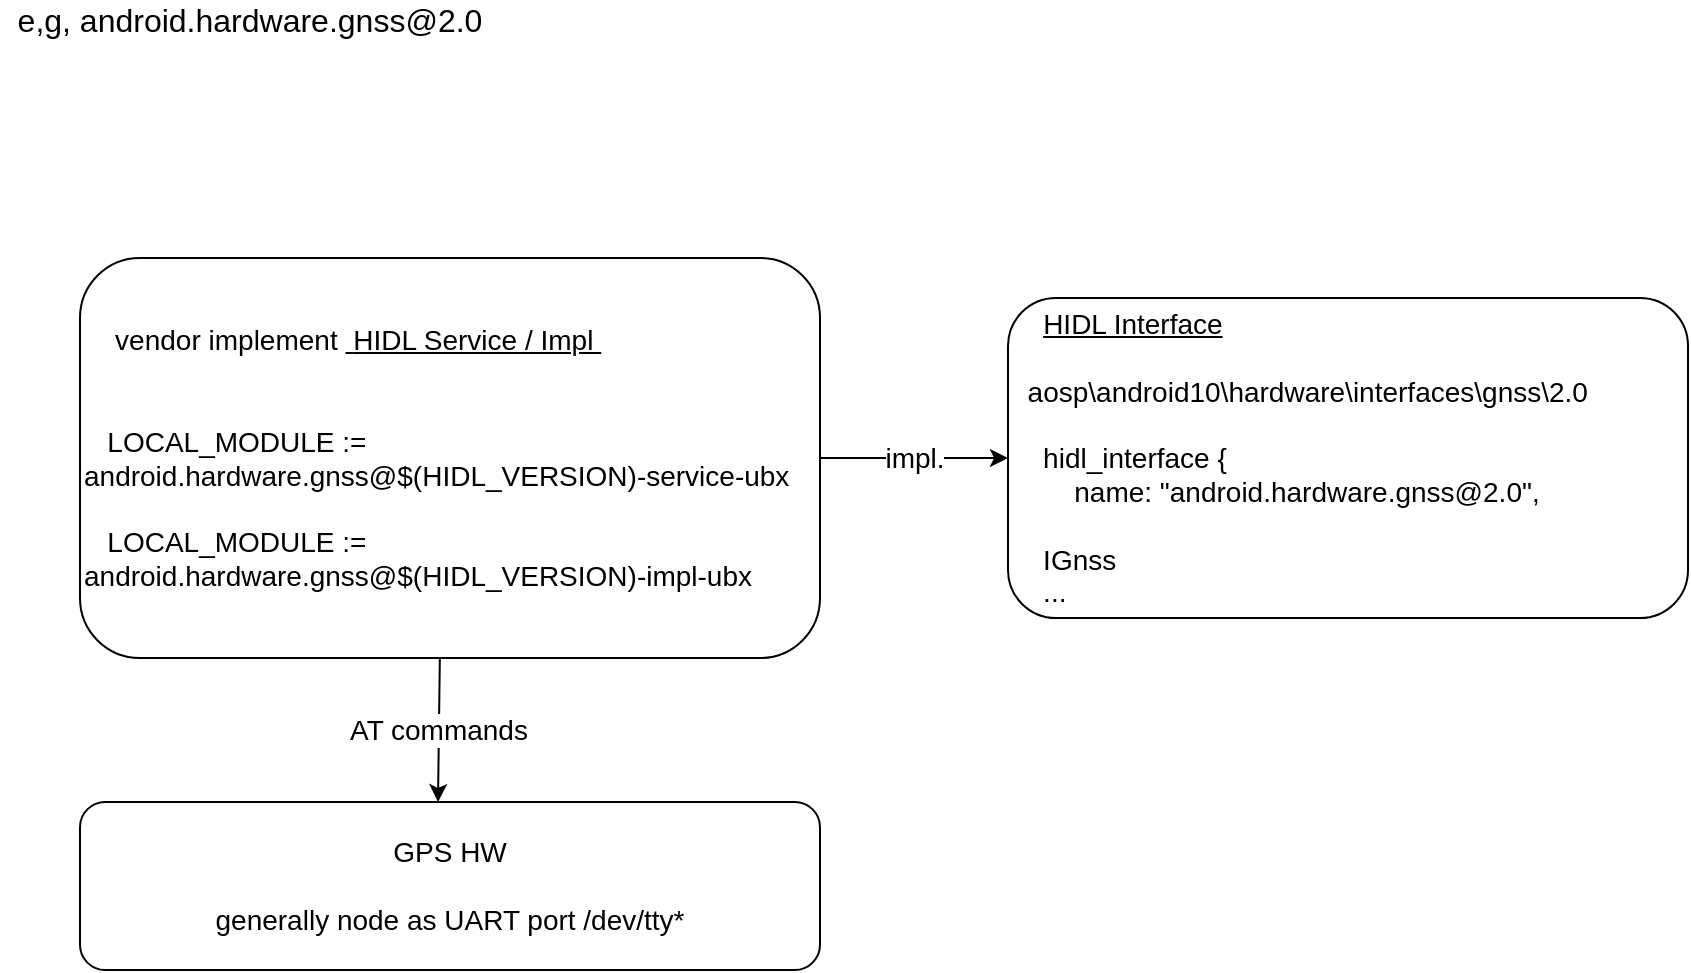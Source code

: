 <mxfile version="14.5.1" type="device"><diagram id="NGklCbycZ00EAhKToOWW" name="Page-1"><mxGraphModel dx="2034" dy="935" grid="1" gridSize="14" guides="1" tooltips="1" connect="1" arrows="1" fold="1" page="1" pageScale="1" pageWidth="827" pageHeight="1169" math="0" shadow="0"><root><mxCell id="0"/><mxCell id="1" parent="0"/><mxCell id="gfiXHZOlSCzHHdGVoC7_-1" value="&lt;div style=&quot;text-align: left ; font-size: 16px&quot;&gt;&lt;font style=&quot;font-size: 16px&quot;&gt;e,g,&amp;nbsp;android.hardware.gnss@2.0&lt;/font&gt;&lt;/div&gt;&lt;div style=&quot;text-align: left ; font-size: 16px&quot;&gt;&lt;font style=&quot;font-size: 16px&quot;&gt;&lt;br&gt;&lt;/font&gt;&lt;/div&gt;&lt;div style=&quot;text-align: left ; font-size: 16px&quot;&gt;&lt;font style=&quot;font-size: 16px&quot;&gt;&lt;br&gt;&lt;/font&gt;&lt;/div&gt;&lt;div style=&quot;text-align: left ; font-size: 16px&quot;&gt;&lt;font style=&quot;font-size: 16px&quot;&gt;&amp;nbsp;&lt;/font&gt;&lt;/div&gt;" style="text;html=1;strokeColor=none;fillColor=none;align=center;verticalAlign=middle;whiteSpace=wrap;rounded=0;fontSize=14;" parent="1" vertex="1"><mxGeometry x="-70" y="140" width="250" height="60" as="geometry"/></mxCell><mxCell id="gfiXHZOlSCzHHdGVoC7_-2" value="&amp;nbsp; &amp;nbsp; vendor implement&amp;nbsp;&lt;u&gt;&amp;nbsp;&lt;/u&gt;&lt;u style=&quot;font-size: 14px&quot;&gt;HIDL Service / Impl&amp;nbsp;&lt;/u&gt;&lt;br style=&quot;font-size: 14px&quot;&gt;&lt;br style=&quot;font-size: 14px&quot;&gt;&lt;br style=&quot;font-size: 14px&quot;&gt;&lt;div style=&quot;font-size: 14px&quot;&gt;&amp;nbsp; &amp;nbsp;&lt;span&gt;LOCAL_MODULE := android.hardware.gnss@$(HIDL_VERSION)-service-ubx&lt;/span&gt;&lt;/div&gt;&lt;div&gt;&amp;nbsp; &amp;nbsp;&lt;/div&gt;&lt;div&gt;&amp;nbsp; &amp;nbsp;LOCAL_MODULE := android.hardware.gnss@$(HIDL_VERSION)-impl-ubx&lt;/div&gt;" style="text;html=1;fillColor=none;align=left;verticalAlign=middle;whiteSpace=wrap;rounded=1;strokeColor=#000000;fontSize=14;fontFamily=Helvetica;" parent="1" vertex="1"><mxGeometry x="-30" y="260" width="370" height="200" as="geometry"/></mxCell><mxCell id="gfiXHZOlSCzHHdGVoC7_-5" value="&amp;nbsp; &amp;nbsp; &lt;u style=&quot;font-size: 14px&quot;&gt;HIDL Interface&lt;/u&gt;&lt;br style=&quot;font-size: 14px&quot;&gt;&lt;br style=&quot;font-size: 14px&quot;&gt;&amp;nbsp; aosp\android10\hardware\interfaces\gnss\2.0&lt;br style=&quot;font-size: 14px&quot;&gt;&lt;br style=&quot;font-size: 14px&quot;&gt;&amp;nbsp; &amp;nbsp; hidl_interface {&lt;br style=&quot;font-size: 14px&quot;&gt;&amp;nbsp; &amp;nbsp; &amp;nbsp; &amp;nbsp; name: &quot;android.hardware.gnss@2.0&quot;,&lt;br style=&quot;font-size: 14px&quot;&gt;&lt;br style=&quot;font-size: 14px&quot;&gt;&amp;nbsp; &amp;nbsp;&amp;nbsp;IGnss&lt;br style=&quot;font-size: 14px&quot;&gt;&amp;nbsp; &amp;nbsp; ..." style="text;html=1;fillColor=none;align=left;verticalAlign=middle;whiteSpace=wrap;rounded=1;strokeColor=#000000;fontSize=14;fontFamily=Helvetica;" parent="1" vertex="1"><mxGeometry x="434" y="280" width="340" height="160" as="geometry"/></mxCell><mxCell id="gfiXHZOlSCzHHdGVoC7_-7" value="impl." style="endArrow=classic;html=1;exitX=1;exitY=0.5;exitDx=0;exitDy=0;fontSize=14;" parent="1" edge="1"><mxGeometry width="50" height="50" relative="1" as="geometry"><mxPoint x="340" y="360" as="sourcePoint"/><mxPoint x="434" y="360" as="targetPoint"/><Array as="points"/></mxGeometry></mxCell><mxCell id="gfiXHZOlSCzHHdGVoC7_-12" value="GPS HW&lt;br&gt;&lt;br&gt;generally node as UART port /dev/tty*" style="text;html=1;fillColor=none;align=center;verticalAlign=middle;whiteSpace=wrap;rounded=1;fontFamily=Helvetica;fontSize=14;strokeColor=#000000;" parent="1" vertex="1"><mxGeometry x="-30" y="532" width="370" height="84" as="geometry"/></mxCell><mxCell id="gfiXHZOlSCzHHdGVoC7_-13" value="AT commands" style="endArrow=classic;html=1;fontFamily=Helvetica;fontSize=14;exitX=0.472;exitY=1.005;exitDx=0;exitDy=0;exitPerimeter=0;" parent="1" edge="1"><mxGeometry width="50" height="50" relative="1" as="geometry"><mxPoint x="149.92" y="460.0" as="sourcePoint"/><mxPoint x="149" y="532" as="targetPoint"/></mxGeometry></mxCell></root></mxGraphModel></diagram></mxfile>